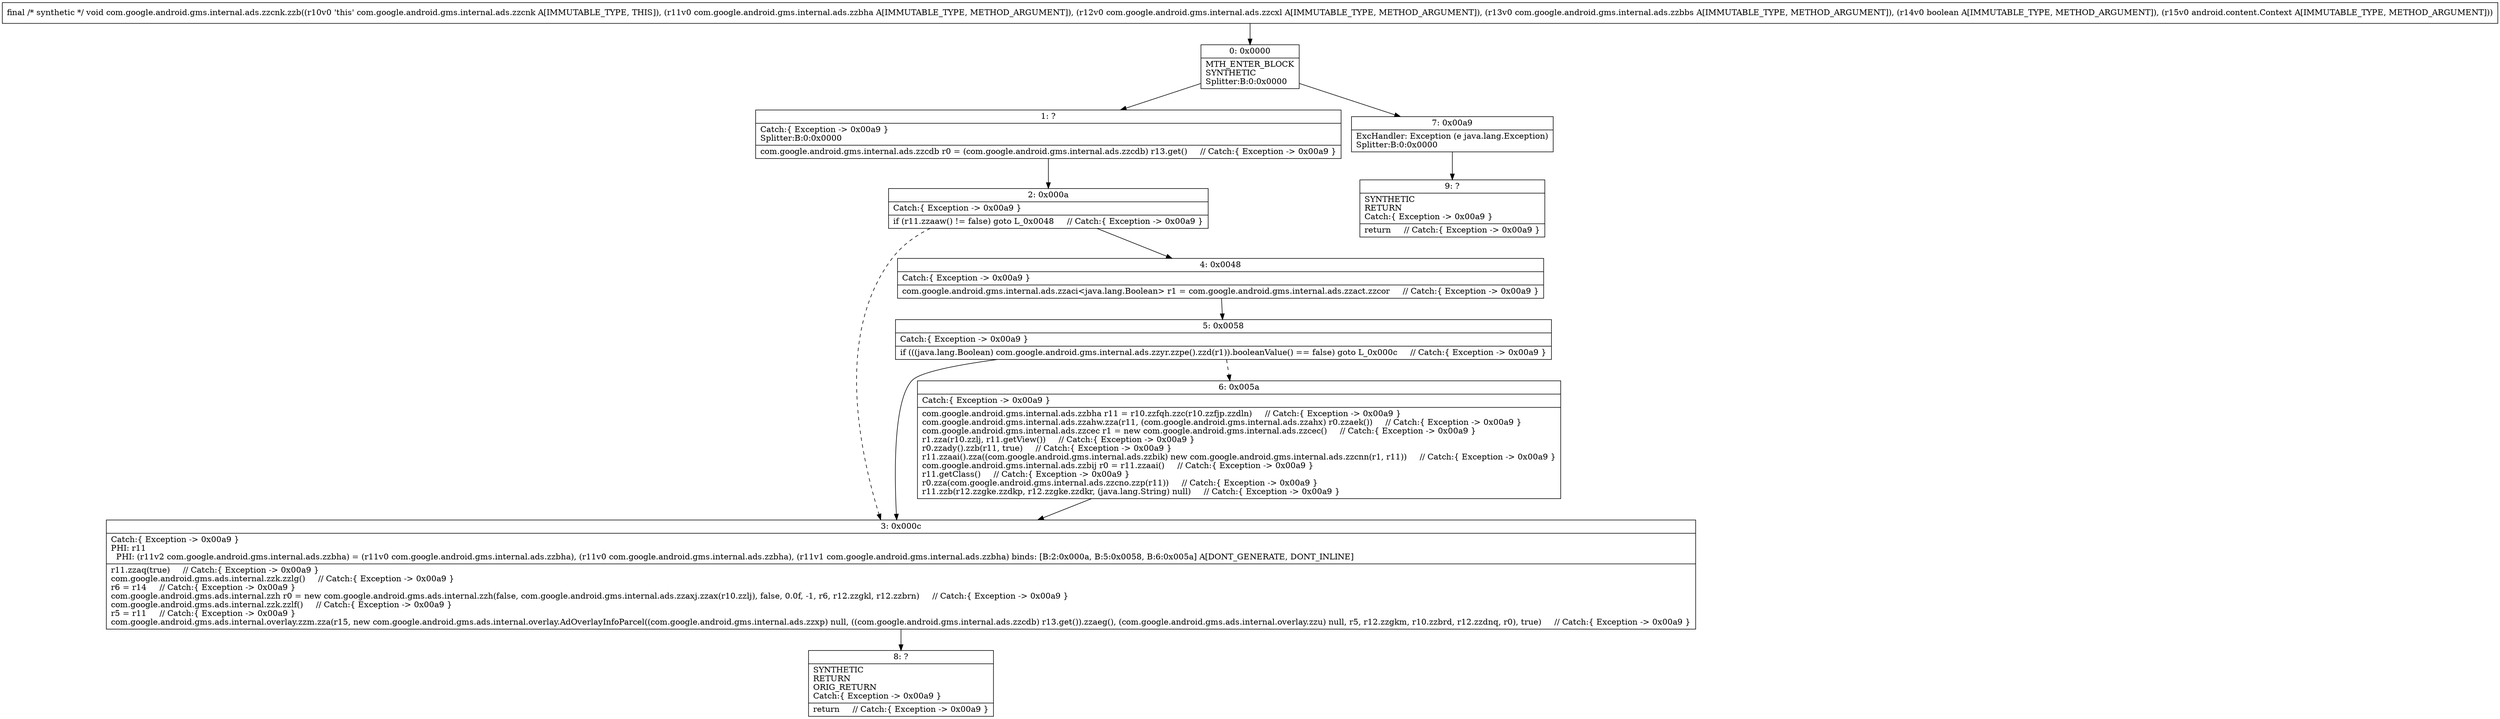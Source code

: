 digraph "CFG forcom.google.android.gms.internal.ads.zzcnk.zzb(Lcom\/google\/android\/gms\/internal\/ads\/zzbha;Lcom\/google\/android\/gms\/internal\/ads\/zzcxl;Lcom\/google\/android\/gms\/internal\/ads\/zzbbs;ZLandroid\/content\/Context;)V" {
Node_0 [shape=record,label="{0\:\ 0x0000|MTH_ENTER_BLOCK\lSYNTHETIC\lSplitter:B:0:0x0000\l}"];
Node_1 [shape=record,label="{1\:\ ?|Catch:\{ Exception \-\> 0x00a9 \}\lSplitter:B:0:0x0000\l|com.google.android.gms.internal.ads.zzcdb r0 = (com.google.android.gms.internal.ads.zzcdb) r13.get()     \/\/ Catch:\{ Exception \-\> 0x00a9 \}\l}"];
Node_2 [shape=record,label="{2\:\ 0x000a|Catch:\{ Exception \-\> 0x00a9 \}\l|if (r11.zzaaw() != false) goto L_0x0048     \/\/ Catch:\{ Exception \-\> 0x00a9 \}\l}"];
Node_3 [shape=record,label="{3\:\ 0x000c|Catch:\{ Exception \-\> 0x00a9 \}\lPHI: r11 \l  PHI: (r11v2 com.google.android.gms.internal.ads.zzbha) = (r11v0 com.google.android.gms.internal.ads.zzbha), (r11v0 com.google.android.gms.internal.ads.zzbha), (r11v1 com.google.android.gms.internal.ads.zzbha) binds: [B:2:0x000a, B:5:0x0058, B:6:0x005a] A[DONT_GENERATE, DONT_INLINE]\l|r11.zzaq(true)     \/\/ Catch:\{ Exception \-\> 0x00a9 \}\lcom.google.android.gms.ads.internal.zzk.zzlg()     \/\/ Catch:\{ Exception \-\> 0x00a9 \}\lr6 = r14     \/\/ Catch:\{ Exception \-\> 0x00a9 \}\lcom.google.android.gms.ads.internal.zzh r0 = new com.google.android.gms.ads.internal.zzh(false, com.google.android.gms.internal.ads.zzaxj.zzax(r10.zzlj), false, 0.0f, \-1, r6, r12.zzgkl, r12.zzbrn)     \/\/ Catch:\{ Exception \-\> 0x00a9 \}\lcom.google.android.gms.ads.internal.zzk.zzlf()     \/\/ Catch:\{ Exception \-\> 0x00a9 \}\lr5 = r11     \/\/ Catch:\{ Exception \-\> 0x00a9 \}\lcom.google.android.gms.ads.internal.overlay.zzm.zza(r15, new com.google.android.gms.ads.internal.overlay.AdOverlayInfoParcel((com.google.android.gms.internal.ads.zzxp) null, ((com.google.android.gms.internal.ads.zzcdb) r13.get()).zzaeg(), (com.google.android.gms.ads.internal.overlay.zzu) null, r5, r12.zzgkm, r10.zzbrd, r12.zzdnq, r0), true)     \/\/ Catch:\{ Exception \-\> 0x00a9 \}\l}"];
Node_4 [shape=record,label="{4\:\ 0x0048|Catch:\{ Exception \-\> 0x00a9 \}\l|com.google.android.gms.internal.ads.zzaci\<java.lang.Boolean\> r1 = com.google.android.gms.internal.ads.zzact.zzcor     \/\/ Catch:\{ Exception \-\> 0x00a9 \}\l}"];
Node_5 [shape=record,label="{5\:\ 0x0058|Catch:\{ Exception \-\> 0x00a9 \}\l|if (((java.lang.Boolean) com.google.android.gms.internal.ads.zzyr.zzpe().zzd(r1)).booleanValue() == false) goto L_0x000c     \/\/ Catch:\{ Exception \-\> 0x00a9 \}\l}"];
Node_6 [shape=record,label="{6\:\ 0x005a|Catch:\{ Exception \-\> 0x00a9 \}\l|com.google.android.gms.internal.ads.zzbha r11 = r10.zzfqh.zzc(r10.zzfjp.zzdln)     \/\/ Catch:\{ Exception \-\> 0x00a9 \}\lcom.google.android.gms.internal.ads.zzahw.zza(r11, (com.google.android.gms.internal.ads.zzahx) r0.zzaek())     \/\/ Catch:\{ Exception \-\> 0x00a9 \}\lcom.google.android.gms.internal.ads.zzcec r1 = new com.google.android.gms.internal.ads.zzcec()     \/\/ Catch:\{ Exception \-\> 0x00a9 \}\lr1.zza(r10.zzlj, r11.getView())     \/\/ Catch:\{ Exception \-\> 0x00a9 \}\lr0.zzady().zzb(r11, true)     \/\/ Catch:\{ Exception \-\> 0x00a9 \}\lr11.zzaai().zza((com.google.android.gms.internal.ads.zzbik) new com.google.android.gms.internal.ads.zzcnn(r1, r11))     \/\/ Catch:\{ Exception \-\> 0x00a9 \}\lcom.google.android.gms.internal.ads.zzbij r0 = r11.zzaai()     \/\/ Catch:\{ Exception \-\> 0x00a9 \}\lr11.getClass()     \/\/ Catch:\{ Exception \-\> 0x00a9 \}\lr0.zza(com.google.android.gms.internal.ads.zzcno.zzp(r11))     \/\/ Catch:\{ Exception \-\> 0x00a9 \}\lr11.zzb(r12.zzgke.zzdkp, r12.zzgke.zzdkr, (java.lang.String) null)     \/\/ Catch:\{ Exception \-\> 0x00a9 \}\l}"];
Node_7 [shape=record,label="{7\:\ 0x00a9|ExcHandler: Exception (e java.lang.Exception)\lSplitter:B:0:0x0000\l}"];
Node_8 [shape=record,label="{8\:\ ?|SYNTHETIC\lRETURN\lORIG_RETURN\lCatch:\{ Exception \-\> 0x00a9 \}\l|return     \/\/ Catch:\{ Exception \-\> 0x00a9 \}\l}"];
Node_9 [shape=record,label="{9\:\ ?|SYNTHETIC\lRETURN\lCatch:\{ Exception \-\> 0x00a9 \}\l|return     \/\/ Catch:\{ Exception \-\> 0x00a9 \}\l}"];
MethodNode[shape=record,label="{final \/* synthetic *\/ void com.google.android.gms.internal.ads.zzcnk.zzb((r10v0 'this' com.google.android.gms.internal.ads.zzcnk A[IMMUTABLE_TYPE, THIS]), (r11v0 com.google.android.gms.internal.ads.zzbha A[IMMUTABLE_TYPE, METHOD_ARGUMENT]), (r12v0 com.google.android.gms.internal.ads.zzcxl A[IMMUTABLE_TYPE, METHOD_ARGUMENT]), (r13v0 com.google.android.gms.internal.ads.zzbbs A[IMMUTABLE_TYPE, METHOD_ARGUMENT]), (r14v0 boolean A[IMMUTABLE_TYPE, METHOD_ARGUMENT]), (r15v0 android.content.Context A[IMMUTABLE_TYPE, METHOD_ARGUMENT])) }"];
MethodNode -> Node_0;
Node_0 -> Node_1;
Node_0 -> Node_7;
Node_1 -> Node_2;
Node_2 -> Node_3[style=dashed];
Node_2 -> Node_4;
Node_3 -> Node_8;
Node_4 -> Node_5;
Node_5 -> Node_3;
Node_5 -> Node_6[style=dashed];
Node_6 -> Node_3;
Node_7 -> Node_9;
}

